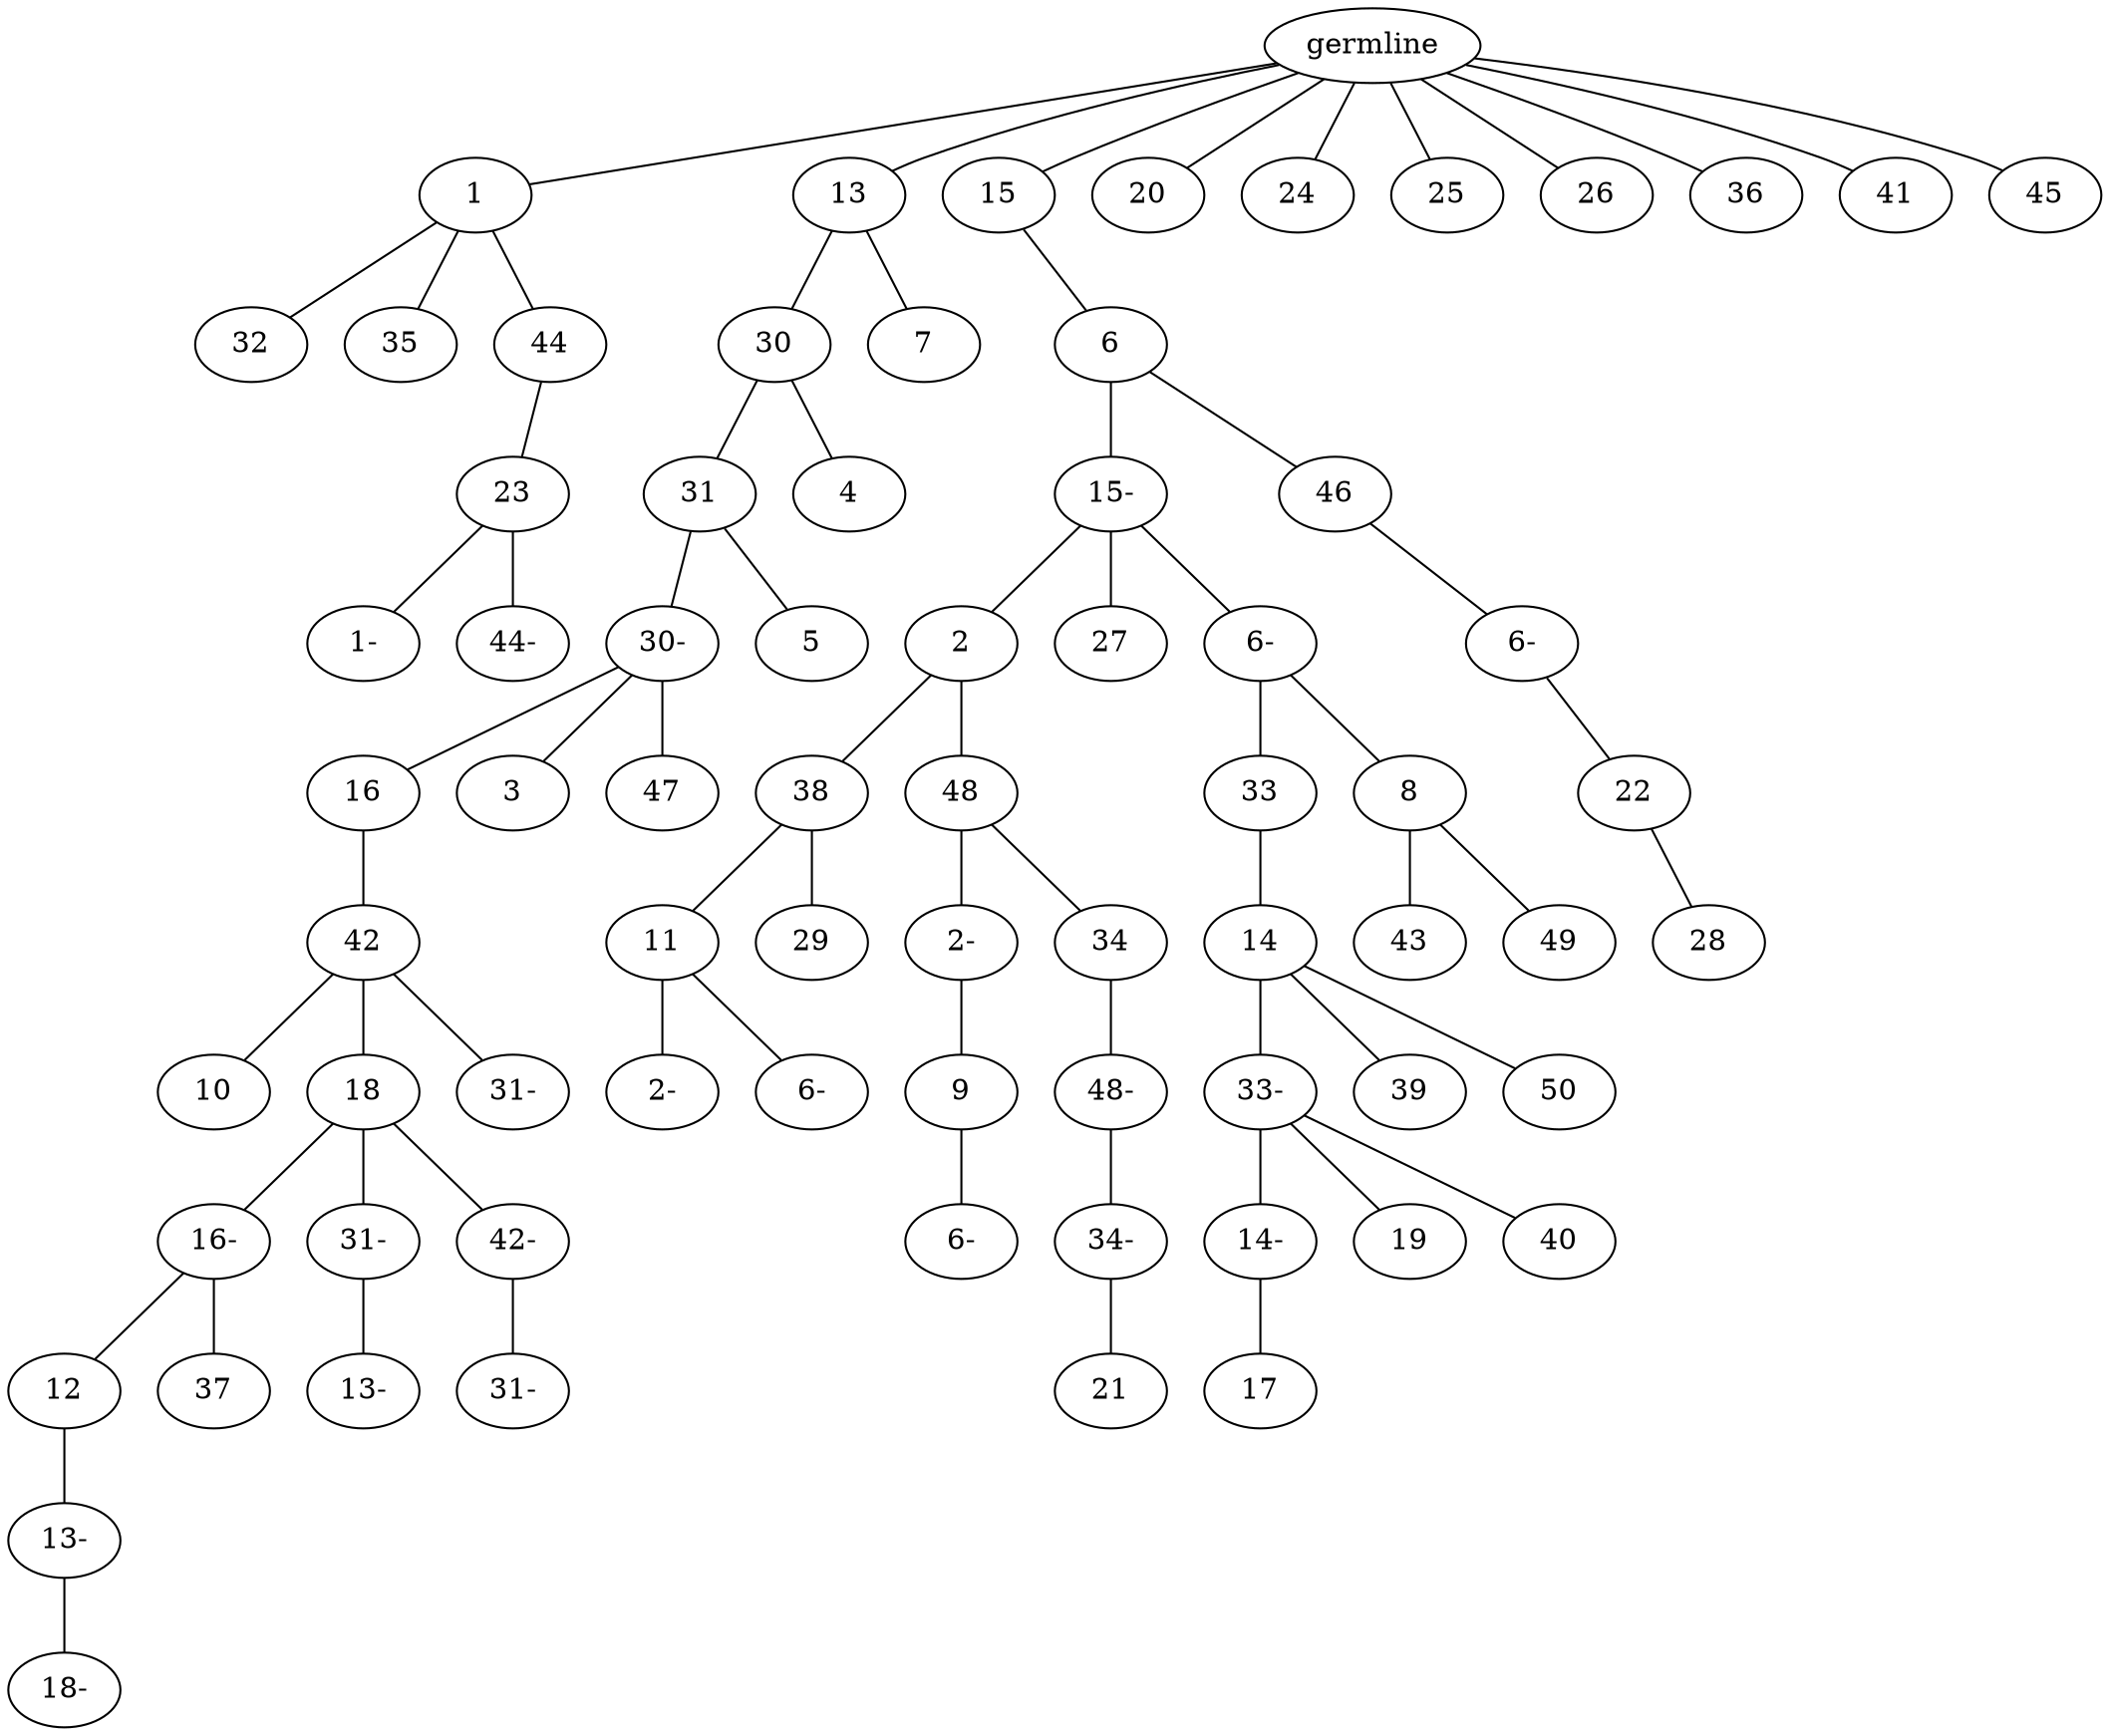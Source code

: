 graph tree {
    "140083129116992" [label="germline"];
    "140083128416336" [label="1"];
    "140083128571744" [label="32"];
    "140083128573472" [label="35"];
    "140083128573376" [label="44"];
    "140083128573040" [label="23"];
    "140083128573904" [label="1-"];
    "140083128572608" [label="44-"];
    "140083128573616" [label="13"];
    "140083128572320" [label="30"];
    "140083128572944" [label="31"];
    "140083128572992" [label="30-"];
    "140083128572416" [label="16"];
    "140083128572464" [label="42"];
    "140083128571168" [label="10"];
    "140083128571024" [label="18"];
    "140083128570928" [label="16-"];
    "140083128570064" [label="12"];
    "140083128570160" [label="13-"];
    "140083128573328" [label="18-"];
    "140083128571216" [label="37"];
    "140083128571552" [label="31-"];
    "140083128570448" [label="13-"];
    "140083128570832" [label="42-"];
    "140083128573568" [label="31-"];
    "140083128571456" [label="31-"];
    "140083128572032" [label="3"];
    "140083128572560" [label="47"];
    "140083128573136" [label="5"];
    "140083128573520" [label="4"];
    "140083128572656" [label="7"];
    "140083128497200" [label="15"];
    "140083128572800" [label="6"];
    "140083128570688" [label="15-"];
    "140083128572080" [label="2"];
    "140083128566256" [label="38"];
    "140083128566016" [label="11"];
    "140083128566832" [label="2-"];
    "140083128418016" [label="6-"];
    "140083128567360" [label="29"];
    "140083128566496" [label="48"];
    "140083128566208" [label="2-"];
    "140083128567408" [label="9"];
    "140083128567312" [label="6-"];
    "140083128566976" [label="34"];
    "140083128568128" [label="48-"];
    "140083128567888" [label="34-"];
    "140083128568032" [label="21"];
    "140083128571936" [label="27"];
    "140083128572752" [label="6-"];
    "140083128567504" [label="33"];
    "140083128567840" [label="14"];
    "140083128567984" [label="33-"];
    "140083128568080" [label="14-"];
    "140083128568656" [label="17"];
    "140083128568272" [label="19"];
    "140083128567744" [label="40"];
    "140083128567072" [label="39"];
    "140083128567024" [label="50"];
    "140083128566064" [label="8"];
    "140083128569328" [label="43"];
    "140083128565872" [label="49"];
    "140083128570640" [label="46"];
    "140083128569472" [label="6-"];
    "140083128568176" [label="22"];
    "140083128569664" [label="28"];
    "140083128498256" [label="20"];
    "140083128573184" [label="24"];
    "140083128572896" [label="25"];
    "140083128571312" [label="26"];
    "140083128570208" [label="36"];
    "140083128572512" [label="41"];
    "140083128571648" [label="45"];
    "140083129116992" -- "140083128416336";
    "140083129116992" -- "140083128573616";
    "140083129116992" -- "140083128497200";
    "140083129116992" -- "140083128498256";
    "140083129116992" -- "140083128573184";
    "140083129116992" -- "140083128572896";
    "140083129116992" -- "140083128571312";
    "140083129116992" -- "140083128570208";
    "140083129116992" -- "140083128572512";
    "140083129116992" -- "140083128571648";
    "140083128416336" -- "140083128571744";
    "140083128416336" -- "140083128573472";
    "140083128416336" -- "140083128573376";
    "140083128573376" -- "140083128573040";
    "140083128573040" -- "140083128573904";
    "140083128573040" -- "140083128572608";
    "140083128573616" -- "140083128572320";
    "140083128573616" -- "140083128572656";
    "140083128572320" -- "140083128572944";
    "140083128572320" -- "140083128573520";
    "140083128572944" -- "140083128572992";
    "140083128572944" -- "140083128573136";
    "140083128572992" -- "140083128572416";
    "140083128572992" -- "140083128572032";
    "140083128572992" -- "140083128572560";
    "140083128572416" -- "140083128572464";
    "140083128572464" -- "140083128571168";
    "140083128572464" -- "140083128571024";
    "140083128572464" -- "140083128571456";
    "140083128571024" -- "140083128570928";
    "140083128571024" -- "140083128571552";
    "140083128571024" -- "140083128570832";
    "140083128570928" -- "140083128570064";
    "140083128570928" -- "140083128571216";
    "140083128570064" -- "140083128570160";
    "140083128570160" -- "140083128573328";
    "140083128571552" -- "140083128570448";
    "140083128570832" -- "140083128573568";
    "140083128497200" -- "140083128572800";
    "140083128572800" -- "140083128570688";
    "140083128572800" -- "140083128570640";
    "140083128570688" -- "140083128572080";
    "140083128570688" -- "140083128571936";
    "140083128570688" -- "140083128572752";
    "140083128572080" -- "140083128566256";
    "140083128572080" -- "140083128566496";
    "140083128566256" -- "140083128566016";
    "140083128566256" -- "140083128567360";
    "140083128566016" -- "140083128566832";
    "140083128566016" -- "140083128418016";
    "140083128566496" -- "140083128566208";
    "140083128566496" -- "140083128566976";
    "140083128566208" -- "140083128567408";
    "140083128567408" -- "140083128567312";
    "140083128566976" -- "140083128568128";
    "140083128568128" -- "140083128567888";
    "140083128567888" -- "140083128568032";
    "140083128572752" -- "140083128567504";
    "140083128572752" -- "140083128566064";
    "140083128567504" -- "140083128567840";
    "140083128567840" -- "140083128567984";
    "140083128567840" -- "140083128567072";
    "140083128567840" -- "140083128567024";
    "140083128567984" -- "140083128568080";
    "140083128567984" -- "140083128568272";
    "140083128567984" -- "140083128567744";
    "140083128568080" -- "140083128568656";
    "140083128566064" -- "140083128569328";
    "140083128566064" -- "140083128565872";
    "140083128570640" -- "140083128569472";
    "140083128569472" -- "140083128568176";
    "140083128568176" -- "140083128569664";
}

